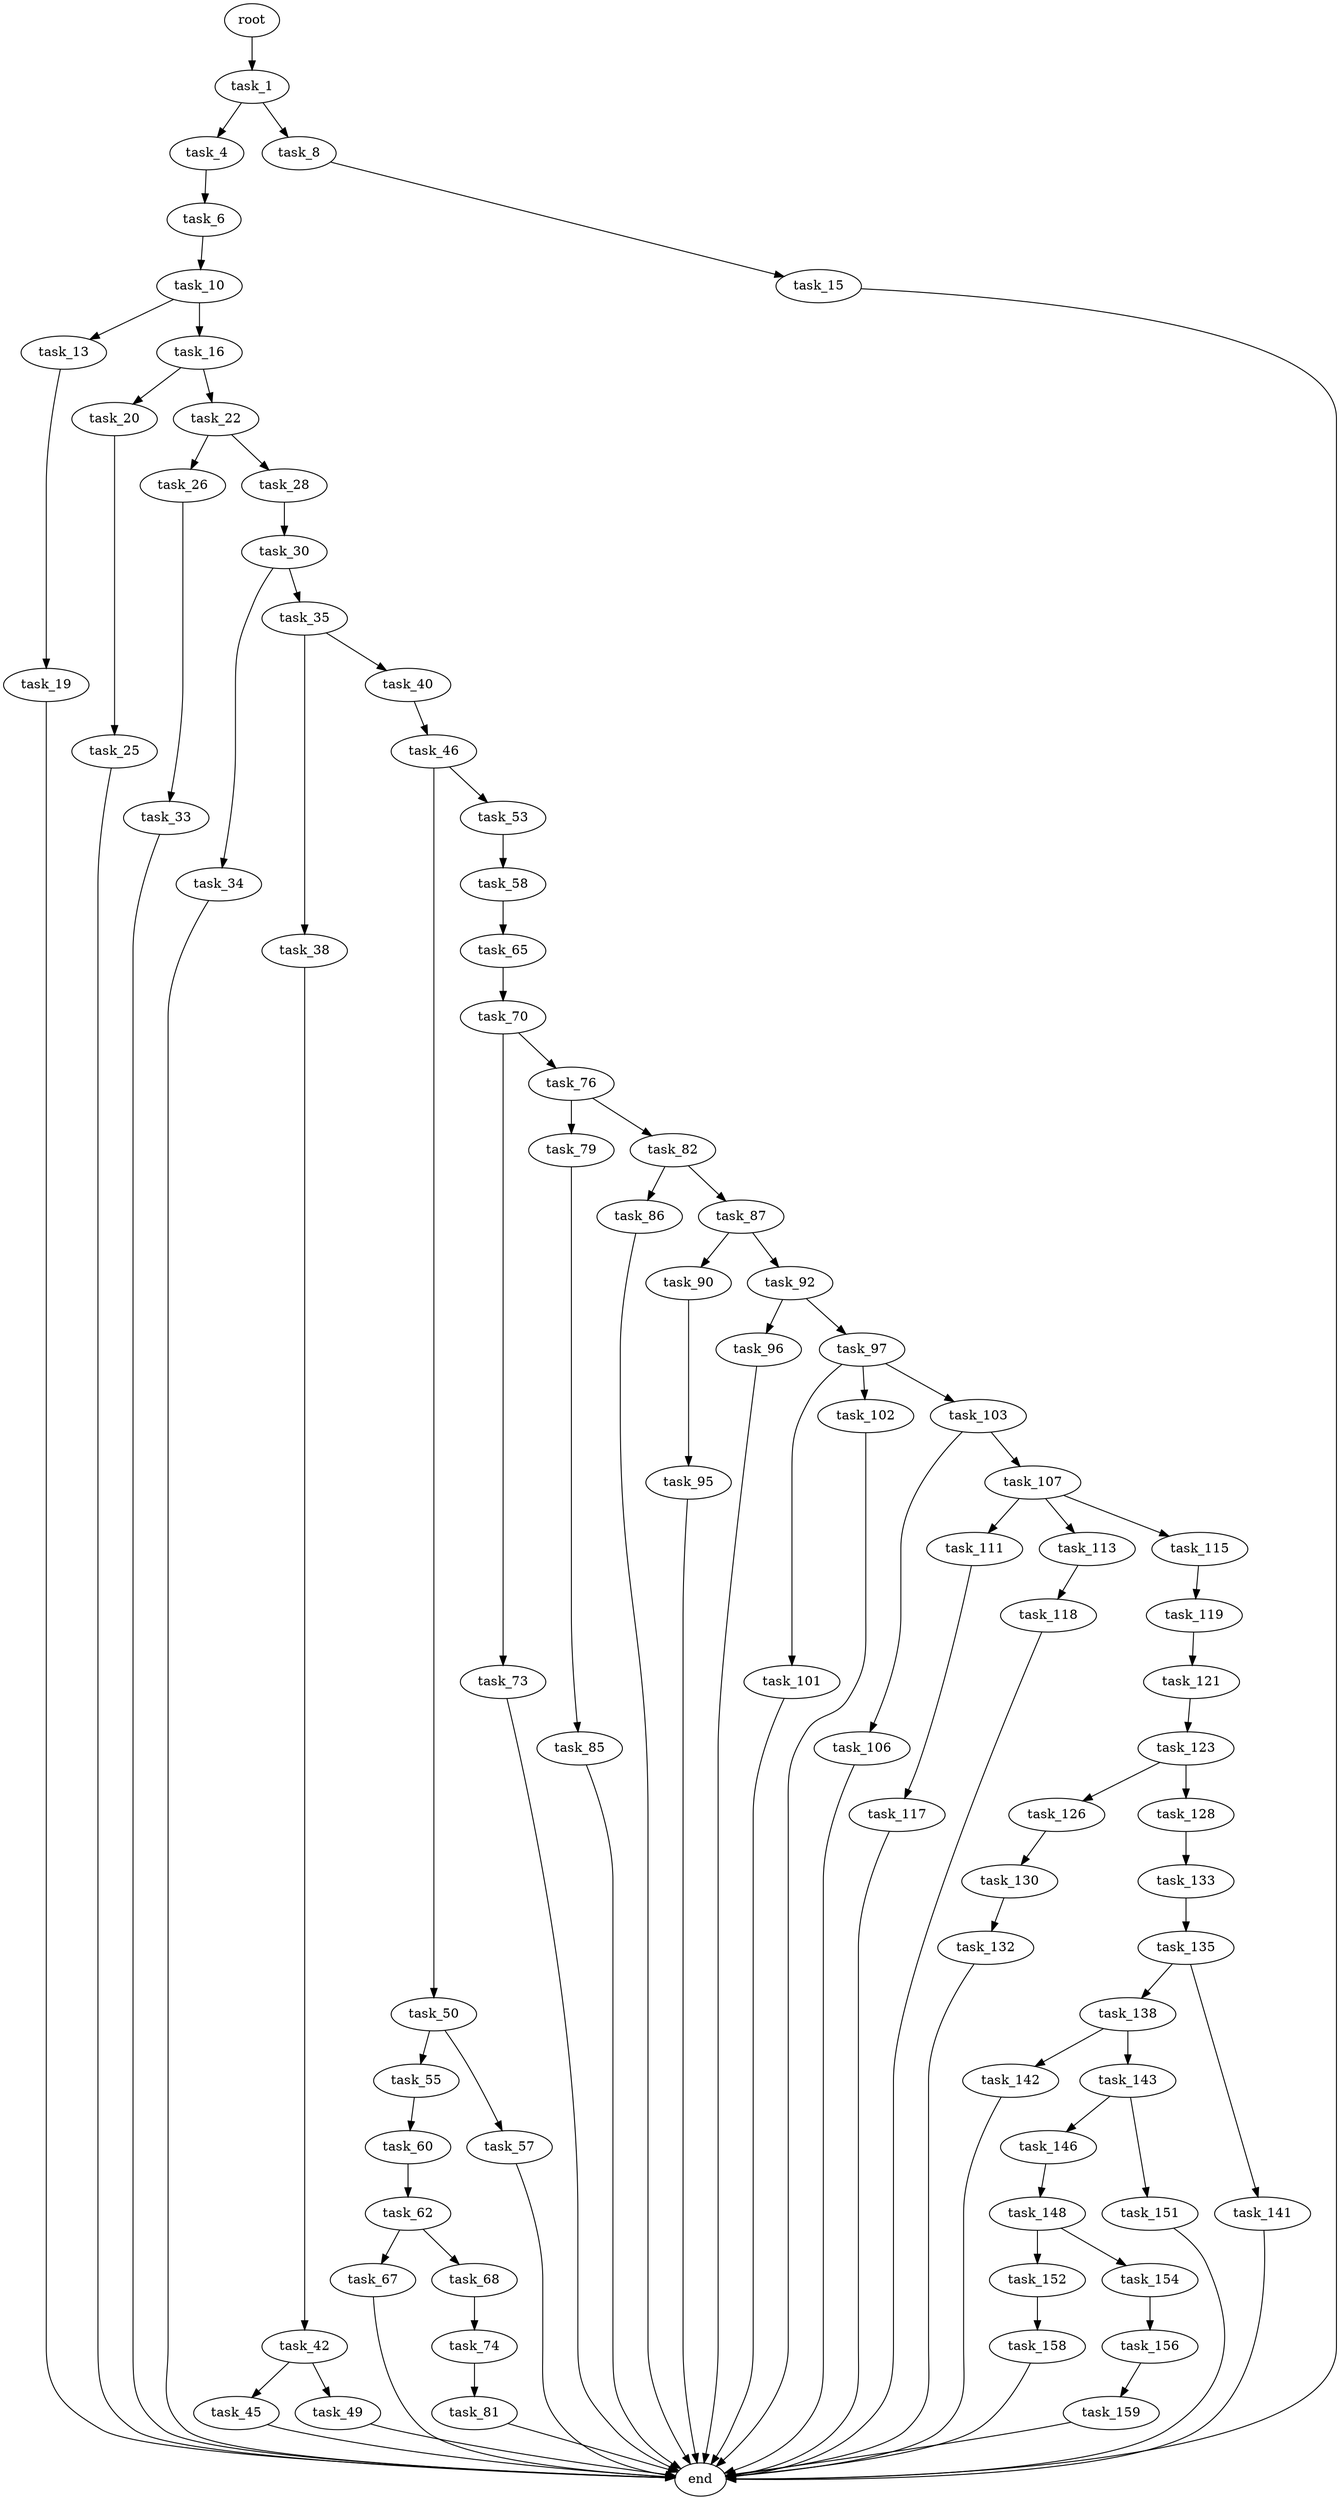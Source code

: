digraph G {
  root [size="0.000000"];
  task_1 [size="7913910494.000000"];
  task_4 [size="874911958.000000"];
  task_6 [size="1073741824000.000000"];
  task_8 [size="17322932364.000000"];
  task_10 [size="18385287048.000000"];
  task_13 [size="31981173058.000000"];
  task_15 [size="65522295025.000000"];
  task_16 [size="362741387320.000000"];
  task_19 [size="368293445632.000000"];
  task_20 [size="829153369476.000000"];
  task_22 [size="5550544629.000000"];
  task_25 [size="611884637483.000000"];
  task_26 [size="134217728000.000000"];
  task_28 [size="18045044340.000000"];
  task_30 [size="68719476736.000000"];
  task_33 [size="205640008236.000000"];
  task_34 [size="412752572131.000000"];
  task_35 [size="33757256298.000000"];
  task_38 [size="134217728000.000000"];
  task_40 [size="231928233984.000000"];
  task_42 [size="28991029248.000000"];
  task_45 [size="864688412472.000000"];
  task_46 [size="4871917164.000000"];
  task_49 [size="460703020.000000"];
  task_50 [size="68719476736.000000"];
  task_53 [size="549755813888.000000"];
  task_55 [size="28991029248.000000"];
  task_57 [size="549755813888.000000"];
  task_58 [size="261510477600.000000"];
  task_60 [size="6074654470.000000"];
  task_62 [size="231928233984.000000"];
  task_65 [size="134217728000.000000"];
  task_67 [size="109855808214.000000"];
  task_68 [size="28037184367.000000"];
  task_70 [size="4194608373.000000"];
  task_73 [size="549755813888.000000"];
  task_74 [size="3333136174.000000"];
  task_76 [size="31722494828.000000"];
  task_79 [size="67027918477.000000"];
  task_81 [size="231928233984.000000"];
  task_82 [size="424472906197.000000"];
  task_85 [size="8589934592.000000"];
  task_86 [size="304287237564.000000"];
  task_87 [size="62943355087.000000"];
  task_90 [size="14441061585.000000"];
  task_92 [size="110413837670.000000"];
  task_95 [size="7175447305.000000"];
  task_96 [size="782757789696.000000"];
  task_97 [size="799586562603.000000"];
  task_101 [size="549755813888.000000"];
  task_102 [size="549755813888.000000"];
  task_103 [size="782757789696.000000"];
  task_106 [size="194556477966.000000"];
  task_107 [size="123871336864.000000"];
  task_111 [size="549755813888.000000"];
  task_113 [size="250490134585.000000"];
  task_115 [size="1073741824000.000000"];
  task_117 [size="19911951206.000000"];
  task_118 [size="294821198930.000000"];
  task_119 [size="10214205005.000000"];
  task_121 [size="1684568956.000000"];
  task_123 [size="90708491321.000000"];
  task_126 [size="223812792889.000000"];
  task_128 [size="669400722893.000000"];
  task_130 [size="39146784031.000000"];
  task_132 [size="28991029248.000000"];
  task_133 [size="8589934592.000000"];
  task_135 [size="455608520196.000000"];
  task_138 [size="446046945175.000000"];
  task_141 [size="231928233984.000000"];
  task_142 [size="16266448037.000000"];
  task_143 [size="28991029248.000000"];
  task_146 [size="1073741824000.000000"];
  task_148 [size="68719476736.000000"];
  task_151 [size="651569537445.000000"];
  task_152 [size="70207406929.000000"];
  task_154 [size="4292196812.000000"];
  task_156 [size="12363195117.000000"];
  task_158 [size="28991029248.000000"];
  task_159 [size="250879614235.000000"];
  end [size="0.000000"];

  root -> task_1 [size="1.000000"];
  task_1 -> task_4 [size="301989888.000000"];
  task_1 -> task_8 [size="301989888.000000"];
  task_4 -> task_6 [size="33554432.000000"];
  task_6 -> task_10 [size="838860800.000000"];
  task_8 -> task_15 [size="536870912.000000"];
  task_10 -> task_13 [size="679477248.000000"];
  task_10 -> task_16 [size="679477248.000000"];
  task_13 -> task_19 [size="838860800.000000"];
  task_15 -> end [size="1.000000"];
  task_16 -> task_20 [size="536870912.000000"];
  task_16 -> task_22 [size="536870912.000000"];
  task_19 -> end [size="1.000000"];
  task_20 -> task_25 [size="536870912.000000"];
  task_22 -> task_26 [size="536870912.000000"];
  task_22 -> task_28 [size="536870912.000000"];
  task_25 -> end [size="1.000000"];
  task_26 -> task_33 [size="209715200.000000"];
  task_28 -> task_30 [size="33554432.000000"];
  task_30 -> task_34 [size="134217728.000000"];
  task_30 -> task_35 [size="134217728.000000"];
  task_33 -> end [size="1.000000"];
  task_34 -> end [size="1.000000"];
  task_35 -> task_38 [size="33554432.000000"];
  task_35 -> task_40 [size="33554432.000000"];
  task_38 -> task_42 [size="209715200.000000"];
  task_40 -> task_46 [size="301989888.000000"];
  task_42 -> task_45 [size="75497472.000000"];
  task_42 -> task_49 [size="75497472.000000"];
  task_45 -> end [size="1.000000"];
  task_46 -> task_50 [size="134217728.000000"];
  task_46 -> task_53 [size="134217728.000000"];
  task_49 -> end [size="1.000000"];
  task_50 -> task_55 [size="134217728.000000"];
  task_50 -> task_57 [size="134217728.000000"];
  task_53 -> task_58 [size="536870912.000000"];
  task_55 -> task_60 [size="75497472.000000"];
  task_57 -> end [size="1.000000"];
  task_58 -> task_65 [size="536870912.000000"];
  task_60 -> task_62 [size="134217728.000000"];
  task_62 -> task_67 [size="301989888.000000"];
  task_62 -> task_68 [size="301989888.000000"];
  task_65 -> task_70 [size="209715200.000000"];
  task_67 -> end [size="1.000000"];
  task_68 -> task_74 [size="75497472.000000"];
  task_70 -> task_73 [size="75497472.000000"];
  task_70 -> task_76 [size="75497472.000000"];
  task_73 -> end [size="1.000000"];
  task_74 -> task_81 [size="75497472.000000"];
  task_76 -> task_79 [size="679477248.000000"];
  task_76 -> task_82 [size="679477248.000000"];
  task_79 -> task_85 [size="75497472.000000"];
  task_81 -> end [size="1.000000"];
  task_82 -> task_86 [size="411041792.000000"];
  task_82 -> task_87 [size="411041792.000000"];
  task_85 -> end [size="1.000000"];
  task_86 -> end [size="1.000000"];
  task_87 -> task_90 [size="209715200.000000"];
  task_87 -> task_92 [size="209715200.000000"];
  task_90 -> task_95 [size="33554432.000000"];
  task_92 -> task_96 [size="75497472.000000"];
  task_92 -> task_97 [size="75497472.000000"];
  task_95 -> end [size="1.000000"];
  task_96 -> end [size="1.000000"];
  task_97 -> task_101 [size="679477248.000000"];
  task_97 -> task_102 [size="679477248.000000"];
  task_97 -> task_103 [size="679477248.000000"];
  task_101 -> end [size="1.000000"];
  task_102 -> end [size="1.000000"];
  task_103 -> task_106 [size="679477248.000000"];
  task_103 -> task_107 [size="679477248.000000"];
  task_106 -> end [size="1.000000"];
  task_107 -> task_111 [size="209715200.000000"];
  task_107 -> task_113 [size="209715200.000000"];
  task_107 -> task_115 [size="209715200.000000"];
  task_111 -> task_117 [size="536870912.000000"];
  task_113 -> task_118 [size="209715200.000000"];
  task_115 -> task_119 [size="838860800.000000"];
  task_117 -> end [size="1.000000"];
  task_118 -> end [size="1.000000"];
  task_119 -> task_121 [size="411041792.000000"];
  task_121 -> task_123 [size="134217728.000000"];
  task_123 -> task_126 [size="134217728.000000"];
  task_123 -> task_128 [size="134217728.000000"];
  task_126 -> task_130 [size="301989888.000000"];
  task_128 -> task_133 [size="536870912.000000"];
  task_130 -> task_132 [size="838860800.000000"];
  task_132 -> end [size="1.000000"];
  task_133 -> task_135 [size="33554432.000000"];
  task_135 -> task_138 [size="679477248.000000"];
  task_135 -> task_141 [size="679477248.000000"];
  task_138 -> task_142 [size="411041792.000000"];
  task_138 -> task_143 [size="411041792.000000"];
  task_141 -> end [size="1.000000"];
  task_142 -> end [size="1.000000"];
  task_143 -> task_146 [size="75497472.000000"];
  task_143 -> task_151 [size="75497472.000000"];
  task_146 -> task_148 [size="838860800.000000"];
  task_148 -> task_152 [size="134217728.000000"];
  task_148 -> task_154 [size="134217728.000000"];
  task_151 -> end [size="1.000000"];
  task_152 -> task_158 [size="75497472.000000"];
  task_154 -> task_156 [size="411041792.000000"];
  task_156 -> task_159 [size="411041792.000000"];
  task_158 -> end [size="1.000000"];
  task_159 -> end [size="1.000000"];
}
